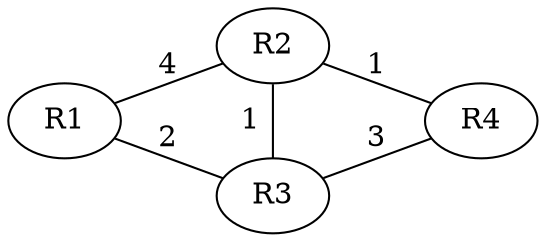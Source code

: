 # Graph für Illustration von Routing-Algorithmen

graph {
    rankdir = LR;
    r1;
    r1 [label="R1"];
    r1 -- r2 [label="4"];
    r1 -- r3 [label="2"];
    r2 [label="R2"];
    r2 -- r3 [label="1"];
    r2 -- r4 [label="1"];
    r3 [label="R3"];
    r3 -- r4 [label="3"];
    r4 [label="R4"];

    subgraph {
	rank = same; r2; r3;
    }
}
